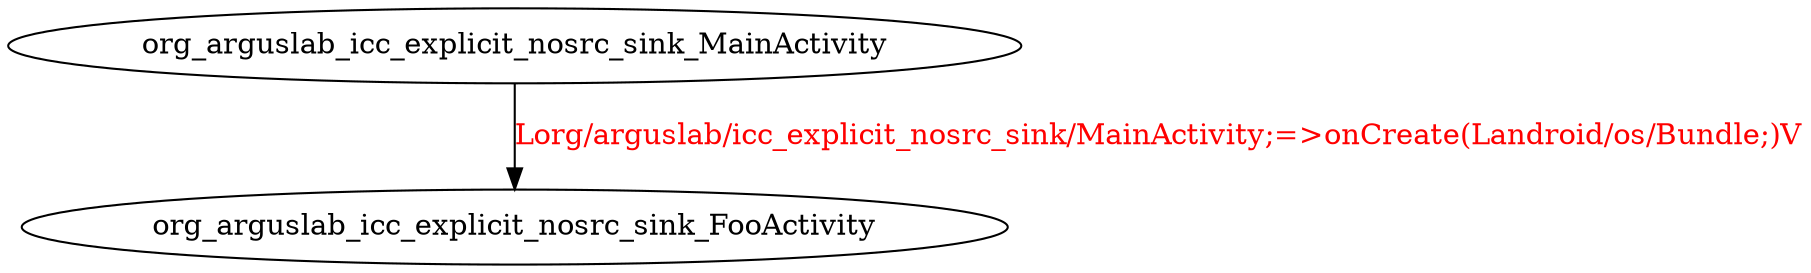 digraph G {
org_arguslab_icc_explicit_nosrc_sink_MainActivity -> org_arguslab_icc_explicit_nosrc_sink_FooActivity [label="Lorg/arguslab/icc_explicit_nosrc_sink/MainActivity;=>onCreate(Landroid/os/Bundle;)V", fontcolor="red"];
}
